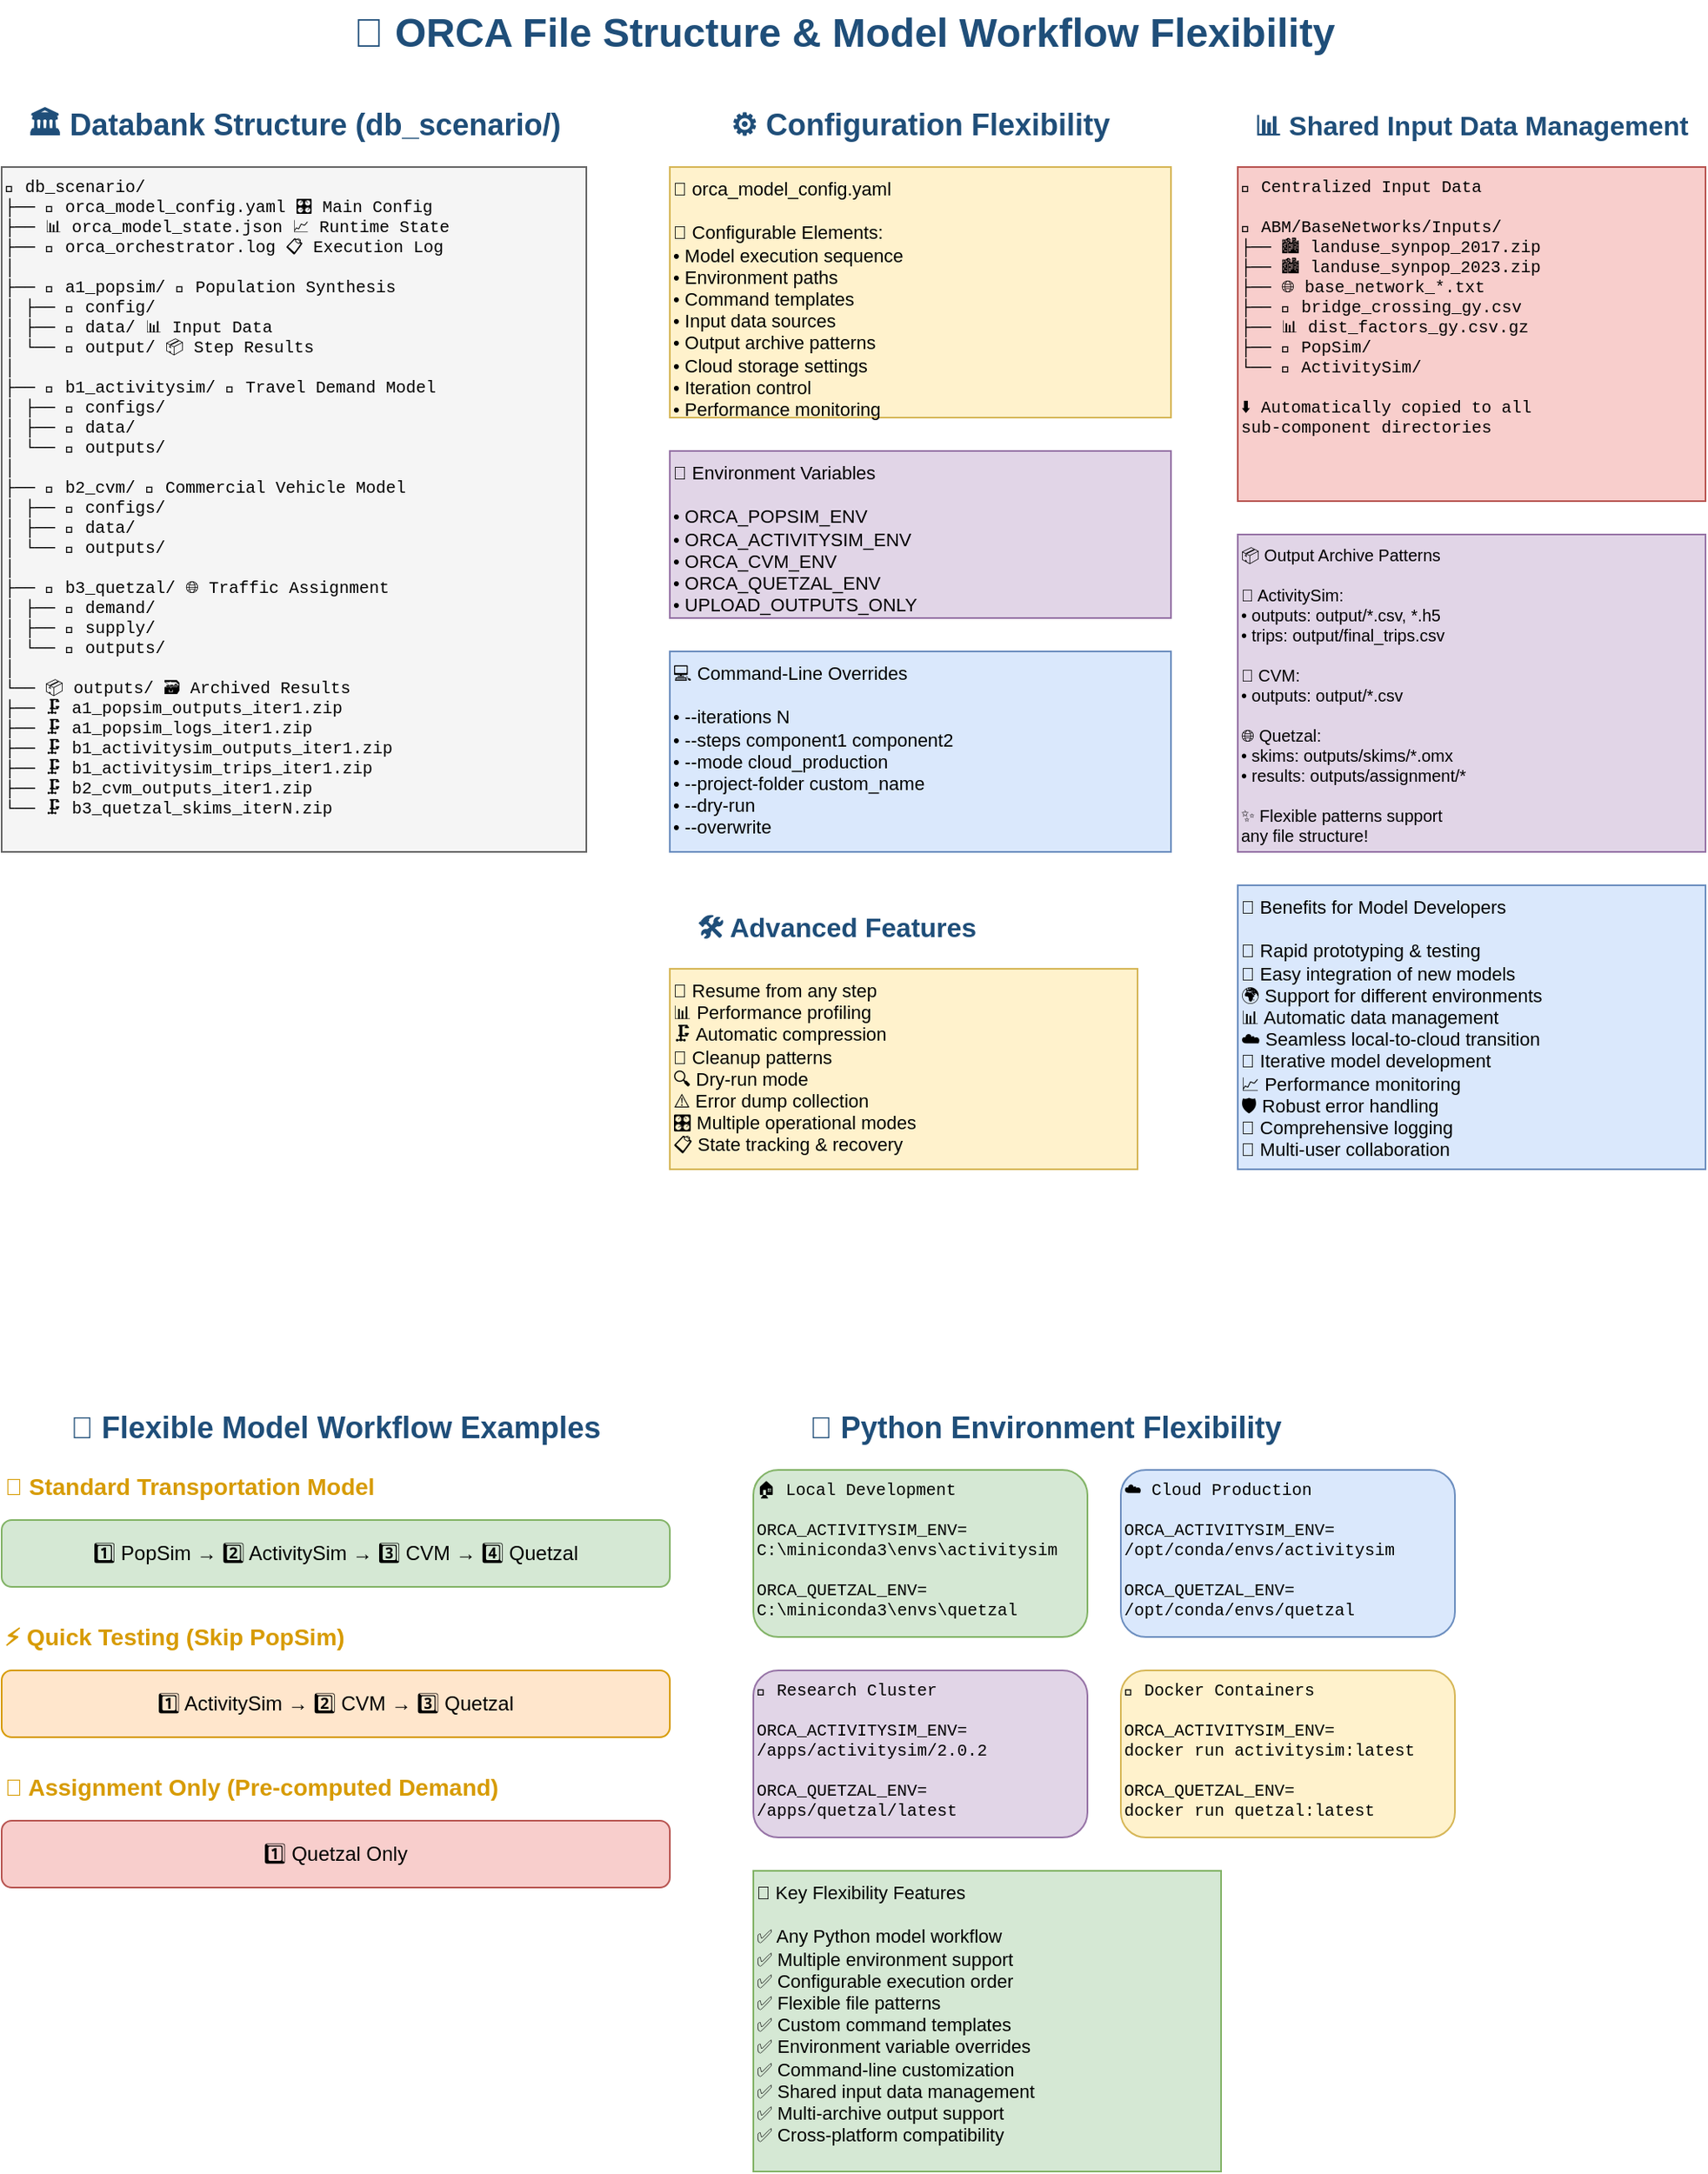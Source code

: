 <mxfile version="24.0.4" type="device">
  <diagram name="File Structure" id="file-structure">
    <mxGraphModel dx="1674" dy="844" grid="1" gridSize="10" guides="1" tooltips="1" connect="1" arrows="1" fold="1" page="1" pageScale="1" pageWidth="1169" pageHeight="827" math="0" shadow="0">
      <root>
        <mxCell id="0" />
        <mxCell id="1" parent="0" />
        <mxCell id="title" value="📁 ORCA File Structure &amp; Model Workflow Flexibility" style="text;html=1;strokeColor=none;fillColor=none;align=center;verticalAlign=middle;whiteSpace=wrap;rounded=0;fontSize=24;fontStyle=1;fontColor=#1f4e79;" parent="1" vertex="1">
          <mxGeometry x="200" y="20" width="769" height="40" as="geometry" />
        </mxCell>
        <mxCell id="databank-title" value="🏛️ Databank Structure (db_scenario/)" style="text;html=1;strokeColor=none;fillColor=none;align=center;verticalAlign=middle;whiteSpace=wrap;rounded=0;fontSize=18;fontStyle=1;fontColor=#1f4e79;" parent="1" vertex="1">
          <mxGeometry x="80" y="80" width="350" height="30" as="geometry" />
        </mxCell>
        <mxCell id="databank-structure" value="📁 db_scenario/&lt;br&gt;├── 📄 orca_model_config.yaml     🎛️ Main Config&lt;br&gt;├── 📊 orca_model_state.json      📈 Runtime State&lt;br&gt;├── 📝 orca_orchestrator.log      📋 Execution Log&lt;br&gt;│&lt;br&gt;├── 📂 a1_popsim/                 👥 Population Synthesis&lt;br&gt;│   ├── 📁 config/&lt;br&gt;│   ├── 📁 data/                  📊 Input Data&lt;br&gt;│   └── 📁 output/                📦 Step Results&lt;br&gt;│&lt;br&gt;├── 📂 b1_activitysim/            🎯 Travel Demand Model&lt;br&gt;│   ├── 📁 configs/&lt;br&gt;│   ├── 📁 data/&lt;br&gt;│   └── 📁 outputs/&lt;br&gt;│&lt;br&gt;├── 📂 b2_cvm/                    🚛 Commercial Vehicle Model&lt;br&gt;│   ├── 📁 configs/&lt;br&gt;│   ├── 📁 data/&lt;br&gt;│   └── 📁 outputs/&lt;br&gt;│&lt;br&gt;├── 📂 b3_quetzal/                🌐 Traffic Assignment&lt;br&gt;│   ├── 📁 demand/&lt;br&gt;│   ├── 📁 supply/&lt;br&gt;│   └── 📁 outputs/&lt;br&gt;│&lt;br&gt;└── 📦 outputs/                   🗃️ Archived Results&lt;br&gt;    ├── 🗜️ a1_popsim_outputs_iter1.zip&lt;br&gt;    ├── 🗜️ a1_popsim_logs_iter1.zip&lt;br&gt;    ├── 🗜️ b1_activitysim_outputs_iter1.zip&lt;br&gt;    ├── 🗜️ b1_activitysim_trips_iter1.zip&lt;br&gt;    ├── 🗜️ b2_cvm_outputs_iter1.zip&lt;br&gt;    └── 🗜️ b3_quetzal_skims_iterN.zip" style="rounded=0&#xa;;whiteSpace=wrap;html=1;fillColor=#f5f5f5;strokeColor=#666666;fontSize=10;align=left;verticalAlign=top;fontFamily=Courier New;" parent="1" vertex="1">
          <mxGeometry x="80" y="120" width="350" height="410" as="geometry" />
        </mxCell>
        <mxCell id="config-title" value="⚙️ Configuration Flexibility" style="text;html=1;strokeColor=none;fillColor=none;align=center;verticalAlign=middle;whiteSpace=wrap;rounded=0;fontSize=18;fontStyle=1;fontColor=#1f4e79;" parent="1" vertex="1">
          <mxGeometry x="480" y="80" width="300" height="30" as="geometry" />
        </mxCell>
        <mxCell id="yaml-config" value="📄 orca_model_config.yaml&lt;br&gt;&lt;br&gt;🔧 Configurable Elements:&lt;br&gt;• Model execution sequence&lt;br&gt;• Environment paths&lt;br&gt;• Command templates&lt;br&gt;• Input data sources&lt;br&gt;• Output archive patterns&lt;br&gt;• Cloud storage settings&lt;br&gt;• Iteration control&lt;br&gt;• Performance monitoring" style="rounded=0;whiteSpace=wrap;html=1;fillColor=#fff2cc;strokeColor=#d6b656;fontSize=11;align=left;verticalAlign=top;" parent="1" vertex="1">
          <mxGeometry x="480" y="120" width="300" height="150" as="geometry" />
        </mxCell>
        <mxCell id="env-vars" value="🔧 Environment Variables&lt;br&gt;&lt;br&gt;• ORCA_POPSIM_ENV&lt;br&gt;• ORCA_ACTIVITYSIM_ENV&lt;br&gt;• ORCA_CVM_ENV&lt;br&gt;• ORCA_QUETZAL_ENV&lt;br&gt;• UPLOAD_OUTPUTS_ONLY" style="rounded=0;whiteSpace=wrap;html=1;fillColor=#e1d5e7;strokeColor=#9673a6;fontSize=11;align=left;verticalAlign=top;" parent="1" vertex="1">
          <mxGeometry x="480" y="290" width="300" height="100" as="geometry" />
        </mxCell>
        <mxCell id="cli-overrides" value="💻 Command-Line Overrides&lt;br&gt;&lt;br&gt;• --iterations N&lt;br&gt;• --steps component1 component2&lt;br&gt;• --mode cloud_production&lt;br&gt;• --project-folder custom_name&lt;br&gt;• --dry-run&lt;br&gt;• --overwrite" style="rounded=0;whiteSpace=wrap;html=1;fillColor=#dae8fc;strokeColor=#6c8ebf;fontSize=11;align=left;verticalAlign=top;" parent="1" vertex="1">
          <mxGeometry x="480" y="410" width="300" height="120" as="geometry" />
        </mxCell>
        <mxCell id="workflow-title" value="🚀 Flexible Model Workflow Examples" style="text;html=1;strokeColor=none;fillColor=none;align=center;verticalAlign=middle;whiteSpace=wrap;rounded=0;fontSize=18;fontStyle=1;fontColor=#1f4e79;" parent="1" vertex="1">
          <mxGeometry x="80" y="860" width="400" height="30" as="geometry" />
        </mxCell>
        <mxCell id="workflow1-title" value="🎯 Standard Transportation Model" style="text;html=1;strokeColor=none;fillColor=none;align=left;verticalAlign=middle;whiteSpace=wrap;rounded=0;fontSize=14;fontStyle=1;fontColor=#d79b00;" parent="1" vertex="1">
          <mxGeometry x="80" y="900" width="250" height="20" as="geometry" />
        </mxCell>
        <mxCell id="workflow1" value="1️⃣ PopSim → 2️⃣ ActivitySim → 3️⃣ CVM → 4️⃣ Quetzal" style="rounded=1;whiteSpace=wrap;html=1;fillColor=#d5e8d4;strokeColor=#82b366;fontSize=12;align=center;verticalAlign=middle;" parent="1" vertex="1">
          <mxGeometry x="80" y="930" width="400" height="40" as="geometry" />
        </mxCell>
        <mxCell id="workflow2-title" value="⚡ Quick Testing (Skip PopSim)" style="text;html=1;strokeColor=none;fillColor=none;align=left;verticalAlign=middle;whiteSpace=wrap;rounded=0;fontSize=14;fontStyle=1;fontColor=#d79b00;" parent="1" vertex="1">
          <mxGeometry x="80" y="990" width="250" height="20" as="geometry" />
        </mxCell>
        <mxCell id="workflow2" value="1️⃣ ActivitySim → 2️⃣ CVM → 3️⃣ Quetzal" style="rounded=1;whiteSpace=wrap;html=1;fillColor=#ffe6cc;strokeColor=#d79b00;fontSize=12;align=center;verticalAlign=middle;" parent="1" vertex="1">
          <mxGeometry x="80" y="1020" width="400" height="40" as="geometry" />
        </mxCell>
        <mxCell id="workflow3-title" value="🔬 Assignment Only (Pre-computed Demand)" style="text;html=1;strokeColor=none;fillColor=none;align=left;verticalAlign=middle;whiteSpace=wrap;rounded=0;fontSize=14;fontStyle=1;fontColor=#d79b00;" parent="1" vertex="1">
          <mxGeometry x="80" y="1080" width="300" height="20" as="geometry" />
        </mxCell>
        <mxCell id="workflow3" value="1️⃣ Quetzal Only" style="rounded=1;whiteSpace=wrap;html=1;fillColor=#f8cecc;strokeColor=#b85450;fontSize=12;align=center;verticalAlign=middle;" parent="1" vertex="1">
          <mxGeometry x="80" y="1110" width="400" height="40" as="geometry" />
        </mxCell>
        <mxCell id="python-title" value="🐍 Python Environment Flexibility" style="text;html=1;strokeColor=none;fillColor=none;align=center;verticalAlign=middle;whiteSpace=wrap;rounded=0;fontSize=18;fontStyle=1;fontColor=#1f4e79;" parent="1" vertex="1">
          <mxGeometry x="530" y="860" width="350" height="30" as="geometry" />
        </mxCell>
        <mxCell id="env-example1" value="🏠 Local Development&lt;br&gt;&lt;br&gt;ORCA_ACTIVITYSIM_ENV=&lt;br&gt;C:\\miniconda3\\envs\\activitysim&lt;br&gt;&lt;br&gt;ORCA_QUETZAL_ENV=&lt;br&gt;C:\\miniconda3\\envs\\quetzal" style="rounded=1;whiteSpace=wrap;html=1;fillColor=#d5e8d4;strokeColor=#82b366;fontSize=10;align=left;verticalAlign=top;fontFamily=Courier New;" parent="1" vertex="1">
          <mxGeometry x="530" y="900" width="200" height="100" as="geometry" />
        </mxCell>
        <mxCell id="env-example2" value="☁️ Cloud Production&lt;br&gt;&lt;br&gt;ORCA_ACTIVITYSIM_ENV=&lt;br&gt;/opt/conda/envs/activitysim&lt;br&gt;&lt;br&gt;ORCA_QUETZAL_ENV=&lt;br&gt;/opt/conda/envs/quetzal" style="rounded=1;whiteSpace=wrap;html=1;fillColor=#dae8fc;strokeColor=#6c8ebf;fontSize=10;align=left;verticalAlign=top;fontFamily=Courier New;" parent="1" vertex="1">
          <mxGeometry x="750" y="900" width="200" height="100" as="geometry" />
        </mxCell>
        <mxCell id="env-example3" value="🔬 Research Cluster&lt;br&gt;&lt;br&gt;ORCA_ACTIVITYSIM_ENV=&lt;br&gt;/apps/activitysim/2.0.2&lt;br&gt;&lt;br&gt;ORCA_QUETZAL_ENV=&lt;br&gt;/apps/quetzal/latest" style="rounded=1;whiteSpace=wrap;html=1;fillColor=#e1d5e7;strokeColor=#9673a6;fontSize=10;align=left;verticalAlign=top;fontFamily=Courier New;" parent="1" vertex="1">
          <mxGeometry x="530" y="1020" width="200" height="100" as="geometry" />
        </mxCell>
        <mxCell id="env-example4" value="🐳 Docker Containers&lt;br&gt;&lt;br&gt;ORCA_ACTIVITYSIM_ENV=&lt;br&gt;docker run activitysim:latest&lt;br&gt;&lt;br&gt;ORCA_QUETZAL_ENV=&lt;br&gt;docker run quetzal:latest" style="rounded=1;whiteSpace=wrap;html=1;fillColor=#fff2cc;strokeColor=#d6b656;fontSize=10;align=left;verticalAlign=top;fontFamily=Courier New;" parent="1" vertex="1">
          <mxGeometry x="750" y="1020" width="200" height="100" as="geometry" />
        </mxCell>
        <mxCell id="dataflow-title" value="📊 Shared Input Data Management" style="text;html=1;strokeColor=none;fillColor=none;align=center;verticalAlign=middle;whiteSpace=wrap;rounded=0;fontSize=16;fontStyle=1;fontColor=#1f4e79;" parent="1" vertex="1">
          <mxGeometry x="820" y="80" width="280" height="30" as="geometry" />
        </mxCell>
        <mxCell id="shared-data" value="🔗 Centralized Input Data&lt;br&gt;&lt;br&gt;📍 ABM/BaseNetworks/Inputs/&lt;br&gt;├── 🏙️ landuse_synpop_2017.zip&lt;br&gt;├── 🏙️ landuse_synpop_2023.zip&lt;br&gt;├── 🌐 base_network_*.txt&lt;br&gt;├── 🌉 bridge_crossing_gy.csv&lt;br&gt;├── 📊 dist_factors_gy.csv.gz&lt;br&gt;├── 👥 PopSim/&lt;br&gt;└── 🎯 ActivitySim/&lt;br&gt;&lt;br&gt;⬇️ Automatically copied to all&lt;br&gt;   sub-component directories" style="rounded=0;whiteSpace=wrap;html=1;fillColor=#f8cecc;strokeColor=#b85450;fontSize=10;align=left;verticalAlign=top;fontFamily=Courier New;" parent="1" vertex="1">
          <mxGeometry x="820" y="120" width="280" height="200" as="geometry" />
        </mxCell>
        <mxCell id="output-archives" value="📦 Output Archive Patterns&lt;br&gt;&lt;br&gt;🎯 ActivitySim:&lt;br&gt;• outputs: output/*.csv, *.h5&lt;br&gt;• trips: output/final_trips.csv&lt;br&gt;&lt;br&gt;🚛 CVM:&lt;br&gt;• outputs: output/*.csv&lt;br&gt;&lt;br&gt;🌐 Quetzal:&lt;br&gt;• skims: outputs/skims/*.omx&lt;br&gt;• results: outputs/assignment/*&lt;br&gt;&lt;br&gt;✨ Flexible patterns support&lt;br&gt;   any file structure!" style="rounded=0;whiteSpace=wrap;html=1;fillColor=#e1d5e7;strokeColor=#9673a6;fontSize=10;align=left;verticalAlign=top;" parent="1" vertex="1">
          <mxGeometry x="820" y="340" width="280" height="190" as="geometry" />
        </mxCell>
        <mxCell id="features-box" value="🌟 Key Flexibility Features&lt;br&gt;&lt;br&gt;✅ Any Python model workflow&lt;br&gt;✅ Multiple environment support&lt;br&gt;✅ Configurable execution order&lt;br&gt;✅ Flexible file patterns&lt;br&gt;✅ Custom command templates&lt;br&gt;✅ Environment variable overrides&lt;br&gt;✅ Command-line customization&lt;br&gt;✅ Shared input data management&lt;br&gt;✅ Multi-archive output support&lt;br&gt;✅ Cross-platform compatibility" style="rounded=0;whiteSpace=wrap;html=1;fillColor=#d5e8d4;strokeColor=#82b366;fontSize=11;align=left;verticalAlign=top;" parent="1" vertex="1">
          <mxGeometry x="530" y="1140" width="280" height="180" as="geometry" />
        </mxCell>
        <mxCell id="benefits-box" value="🎯 Benefits for Model Developers&lt;br&gt;&lt;br&gt;🚀 Rapid prototyping &amp; testing&lt;br&gt;🔧 Easy integration of new models&lt;br&gt;🌍 Support for different environments&lt;br&gt;📊 Automatic data management&lt;br&gt;☁️ Seamless local-to-cloud transition&lt;br&gt;🔄 Iterative model development&lt;br&gt;📈 Performance monitoring&lt;br&gt;🛡️ Robust error handling&lt;br&gt;📝 Comprehensive logging&lt;br&gt;👥 Multi-user collaboration" style="rounded=0;whiteSpace=wrap;html=1;fillColor=#dae8fc;strokeColor=#6c8ebf;fontSize=11;align=left;verticalAlign=top;" parent="1" vertex="1">
          <mxGeometry x="820" y="550" width="280" height="170" as="geometry" />
        </mxCell>
        <mxCell id="additional-title" value="🛠️ Advanced Features" style="text;html=1;strokeColor=none;fillColor=none;align=center;verticalAlign=middle;whiteSpace=wrap;rounded=0;fontSize=16;fontStyle=1;fontColor=#1f4e79;" parent="1" vertex="1">
          <mxGeometry x="480" y="560" width="200" height="30" as="geometry" />
        </mxCell>
        <mxCell id="additional-features" value="🔄 Resume from any step&lt;br&gt;📊 Performance profiling&lt;br&gt;🗜️ Automatic compression&lt;br&gt;🧹 Cleanup patterns&lt;br&gt;🔍 Dry-run mode&lt;br&gt;⚠️ Error dump collection&lt;br&gt;🎛️ Multiple operational modes&lt;br&gt;📋 State tracking &amp; recovery" style="rounded=0;whiteSpace=wrap;html=1;fillColor=#fff2cc;strokeColor=#d6b656;fontSize=11;align=left;verticalAlign=top;" parent="1" vertex="1">
          <mxGeometry x="480" y="600" width="280" height="120" as="geometry" />
        </mxCell>
      </root>
    </mxGraphModel>
  </diagram>
</mxfile>
